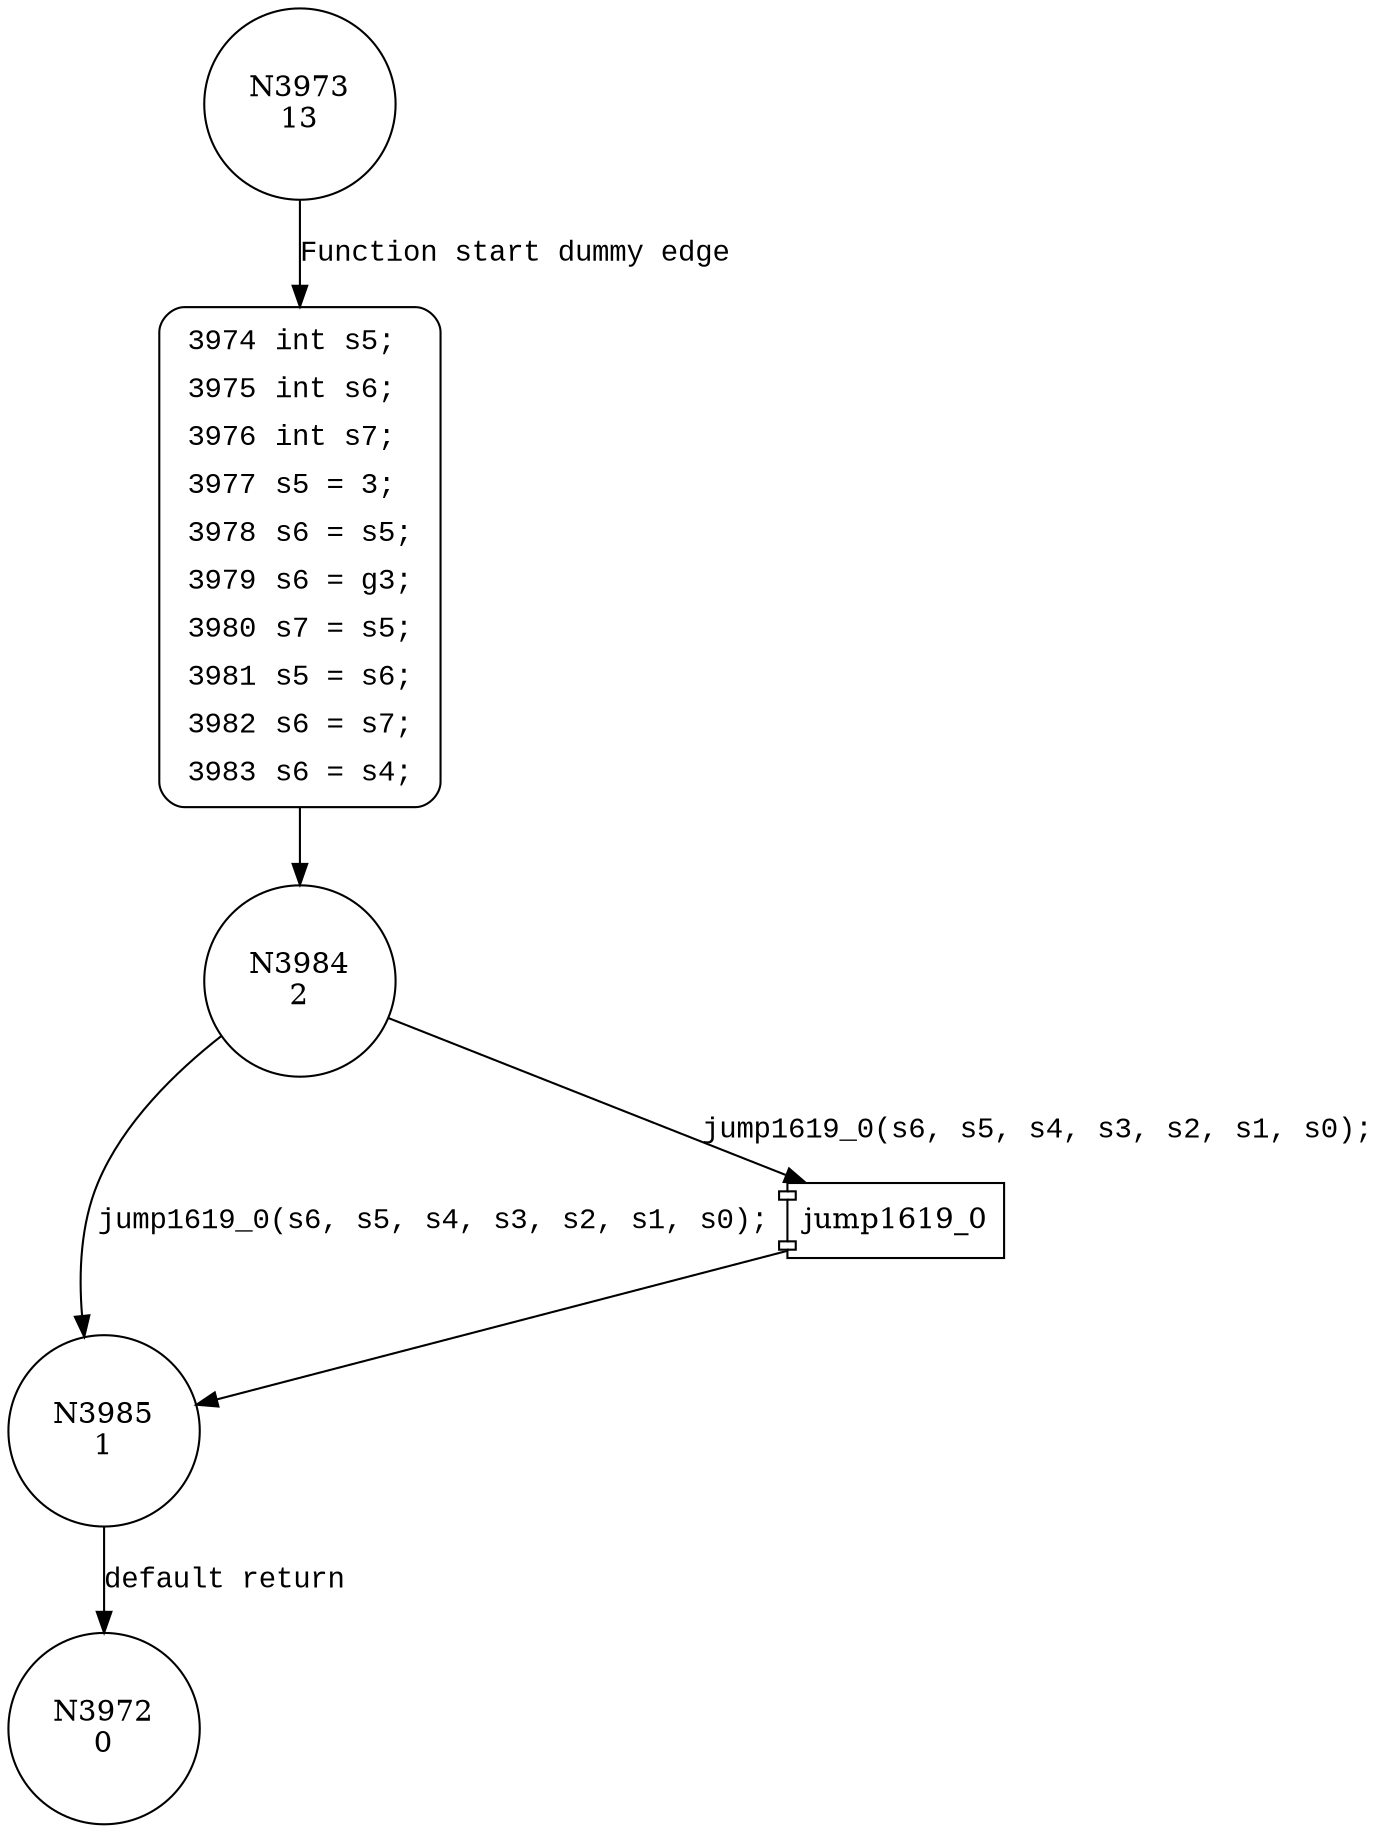 digraph block1619_0 {
3973 [shape="circle" label="N3973\n13"]
3974 [shape="circle" label="N3974\n12"]
3984 [shape="circle" label="N3984\n2"]
3985 [shape="circle" label="N3985\n1"]
3972 [shape="circle" label="N3972\n0"]
3974 [style="filled,bold" penwidth="1" fillcolor="white" fontname="Courier New" shape="Mrecord" label=<<table border="0" cellborder="0" cellpadding="3" bgcolor="white"><tr><td align="right">3974</td><td align="left">int s5;</td></tr><tr><td align="right">3975</td><td align="left">int s6;</td></tr><tr><td align="right">3976</td><td align="left">int s7;</td></tr><tr><td align="right">3977</td><td align="left">s5 = 3;</td></tr><tr><td align="right">3978</td><td align="left">s6 = s5;</td></tr><tr><td align="right">3979</td><td align="left">s6 = g3;</td></tr><tr><td align="right">3980</td><td align="left">s7 = s5;</td></tr><tr><td align="right">3981</td><td align="left">s5 = s6;</td></tr><tr><td align="right">3982</td><td align="left">s6 = s7;</td></tr><tr><td align="right">3983</td><td align="left">s6 = s4;</td></tr></table>>]
3974 -> 3984[label=""]
3973 -> 3974 [label="Function start dummy edge" fontname="Courier New"]
100277 [shape="component" label="jump1619_0"]
3984 -> 100277 [label="jump1619_0(s6, s5, s4, s3, s2, s1, s0);" fontname="Courier New"]
100277 -> 3985 [label="" fontname="Courier New"]
3984 -> 3985 [label="jump1619_0(s6, s5, s4, s3, s2, s1, s0);" fontname="Courier New"]
3985 -> 3972 [label="default return" fontname="Courier New"]
}